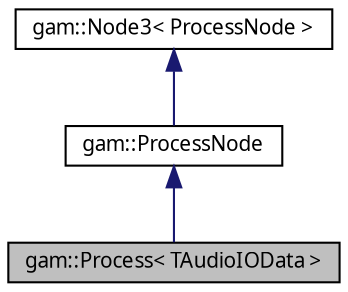 digraph "gam::Process&lt; TAudioIOData &gt;"
{
 // LATEX_PDF_SIZE
  bgcolor="transparent";
  edge [fontname="FreeSans.ttf",fontsize="10",labelfontname="FreeSans.ttf",labelfontsize="10"];
  node [fontname="FreeSans.ttf",fontsize="10",shape=record];
  Node1 [label="gam::Process\< TAudioIOData \>",height=0.2,width=0.4,color="black", fillcolor="grey75", style="filled", fontcolor="black",tooltip="ProcessNode with callback using a gam::AudioIOData-like interface."];
  Node2 -> Node1 [dir="back",color="midnightblue",fontsize="10",style="solid",fontname="FreeSans.ttf"];
  Node2 [label="gam::ProcessNode",height=0.2,width=0.4,color="black",URL="$classgam_1_1_process_node.html",tooltip=" "];
  Node3 -> Node2 [dir="back",color="midnightblue",fontsize="10",style="solid",fontname="FreeSans.ttf"];
  Node3 [label="gam::Node3\< ProcessNode \>",height=0.2,width=0.4,color="black",URL="$classgam_1_1_node3.html",tooltip=" "];
}
